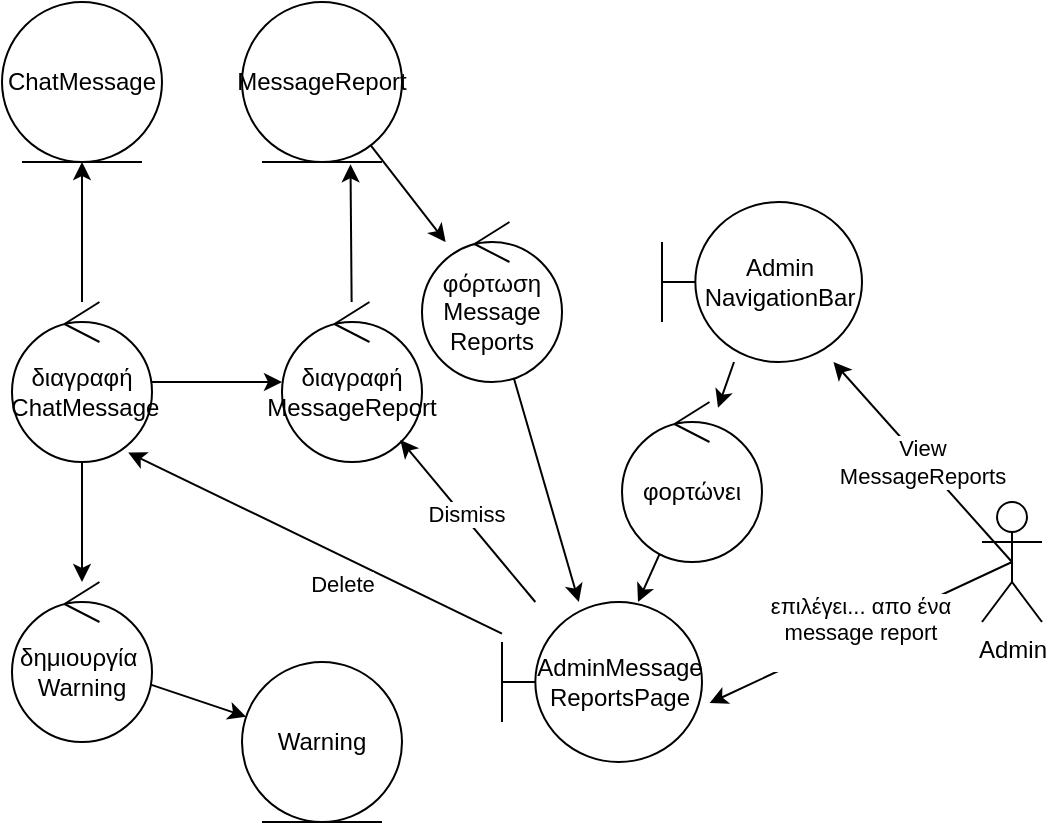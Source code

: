 <mxfile version="27.0.2">
  <diagram name="Page-1" id="gA3G4DaGv4zulem_oDaO">
    <mxGraphModel dx="512" dy="1821" grid="1" gridSize="10" guides="1" tooltips="1" connect="1" arrows="1" fold="1" page="1" pageScale="1" pageWidth="827" pageHeight="1169" math="0" shadow="0">
      <root>
        <mxCell id="0" />
        <mxCell id="1" parent="0" />
        <mxCell id="Scl-Rc-_g2JWEkUubuvL-41" style="edgeStyle=none;rounded=0;orthogonalLoop=1;jettySize=auto;html=1;entryX=-0.03;entryY=0.508;entryDx=0;entryDy=0;entryPerimeter=0;" parent="1" edge="1">
          <mxGeometry relative="1" as="geometry">
            <mxPoint x="247" y="160.64" as="targetPoint" />
            <Array as="points">
              <mxPoint x="60" y="410" />
              <mxPoint x="60" y="160" />
            </Array>
          </mxGeometry>
        </mxCell>
        <mxCell id="FV_NRp794sCj4rbacIUI-36" value="" style="edgeStyle=none;rounded=0;orthogonalLoop=1;jettySize=auto;html=1;" parent="1" source="FV_NRp794sCj4rbacIUI-9" target="FV_NRp794sCj4rbacIUI-35" edge="1">
          <mxGeometry relative="1" as="geometry" />
        </mxCell>
        <mxCell id="FV_NRp794sCj4rbacIUI-9" value="MessageReport" style="ellipse;shape=umlEntity;whiteSpace=wrap;html=1;" parent="1" vertex="1">
          <mxGeometry x="660" y="-90" width="80" height="80" as="geometry" />
        </mxCell>
        <mxCell id="FV_NRp794sCj4rbacIUI-10" value="ChatMessage" style="ellipse;shape=umlEntity;whiteSpace=wrap;html=1;" parent="1" vertex="1">
          <mxGeometry x="540" y="-90" width="80" height="80" as="geometry" />
        </mxCell>
        <mxCell id="vChYiU1hhNN2X6C9yqNC-2" style="rounded=0;orthogonalLoop=1;jettySize=auto;html=1;exitX=0.5;exitY=0.5;exitDx=0;exitDy=0;exitPerimeter=0;" edge="1" parent="1" source="FV_NRp794sCj4rbacIUI-30" target="vChYiU1hhNN2X6C9yqNC-1">
          <mxGeometry relative="1" as="geometry" />
        </mxCell>
        <mxCell id="vChYiU1hhNN2X6C9yqNC-6" value="View&lt;div&gt;MessageReports&lt;/div&gt;" style="edgeLabel;html=1;align=center;verticalAlign=middle;resizable=0;points=[];" vertex="1" connectable="0" parent="vChYiU1hhNN2X6C9yqNC-2">
          <mxGeometry x="0.009" relative="1" as="geometry">
            <mxPoint as="offset" />
          </mxGeometry>
        </mxCell>
        <mxCell id="FV_NRp794sCj4rbacIUI-30" value="Admin" style="shape=umlActor;verticalLabelPosition=bottom;verticalAlign=top;html=1;outlineConnect=0;" parent="1" vertex="1">
          <mxGeometry x="1030" y="160" width="30" height="60" as="geometry" />
        </mxCell>
        <mxCell id="FV_NRp794sCj4rbacIUI-32" value="AdminMessage&lt;div&gt;ReportsPage&lt;/div&gt;" style="shape=umlBoundary;whiteSpace=wrap;html=1;" parent="1" vertex="1">
          <mxGeometry x="790" y="210" width="100" height="80" as="geometry" />
        </mxCell>
        <mxCell id="FV_NRp794sCj4rbacIUI-33" style="edgeStyle=none;rounded=0;orthogonalLoop=1;jettySize=auto;html=1;exitX=0.5;exitY=0.5;exitDx=0;exitDy=0;exitPerimeter=0;entryX=1.038;entryY=0.632;entryDx=0;entryDy=0;entryPerimeter=0;" parent="1" source="FV_NRp794sCj4rbacIUI-30" target="FV_NRp794sCj4rbacIUI-32" edge="1">
          <mxGeometry relative="1" as="geometry" />
        </mxCell>
        <mxCell id="FV_NRp794sCj4rbacIUI-34" value="επιλέγει... απο ένα&lt;div&gt;message report&lt;br&gt;&lt;div&gt;&lt;br&gt;&lt;/div&gt;&lt;/div&gt;" style="edgeLabel;html=1;align=center;verticalAlign=middle;resizable=0;points=[];" parent="FV_NRp794sCj4rbacIUI-33" vertex="1" connectable="0">
          <mxGeometry x="-0.003" relative="1" as="geometry">
            <mxPoint x="-1" as="offset" />
          </mxGeometry>
        </mxCell>
        <mxCell id="FV_NRp794sCj4rbacIUI-38" value="" style="edgeStyle=none;rounded=0;orthogonalLoop=1;jettySize=auto;html=1;" parent="1" source="FV_NRp794sCj4rbacIUI-35" target="FV_NRp794sCj4rbacIUI-32" edge="1">
          <mxGeometry relative="1" as="geometry" />
        </mxCell>
        <mxCell id="FV_NRp794sCj4rbacIUI-35" value="φόρτωση Message Reports" style="ellipse;shape=umlControl;whiteSpace=wrap;html=1;" parent="1" vertex="1">
          <mxGeometry x="750" y="20" width="70" height="80" as="geometry" />
        </mxCell>
        <mxCell id="FV_NRp794sCj4rbacIUI-41" value="" style="edgeStyle=none;rounded=0;orthogonalLoop=1;jettySize=auto;html=1;" parent="1" source="FV_NRp794sCj4rbacIUI-39" target="FV_NRp794sCj4rbacIUI-10" edge="1">
          <mxGeometry relative="1" as="geometry" />
        </mxCell>
        <mxCell id="vChYiU1hhNN2X6C9yqNC-10" value="" style="edgeStyle=none;rounded=0;orthogonalLoop=1;jettySize=auto;html=1;" edge="1" parent="1" source="FV_NRp794sCj4rbacIUI-39" target="FV_NRp794sCj4rbacIUI-44">
          <mxGeometry relative="1" as="geometry" />
        </mxCell>
        <mxCell id="FV_NRp794sCj4rbacIUI-39" value="διαγραφή&lt;div&gt;&amp;nbsp;ChatMessage&lt;/div&gt;" style="ellipse;shape=umlControl;whiteSpace=wrap;html=1;" parent="1" vertex="1">
          <mxGeometry x="545" y="60" width="70" height="80" as="geometry" />
        </mxCell>
        <mxCell id="FV_NRp794sCj4rbacIUI-40" style="edgeStyle=none;rounded=0;orthogonalLoop=1;jettySize=auto;html=1;entryX=0.83;entryY=0.941;entryDx=0;entryDy=0;entryPerimeter=0;" parent="1" source="FV_NRp794sCj4rbacIUI-32" target="FV_NRp794sCj4rbacIUI-39" edge="1">
          <mxGeometry relative="1" as="geometry">
            <mxPoint x="678.421" y="213.975" as="sourcePoint" />
          </mxGeometry>
        </mxCell>
        <mxCell id="FV_NRp794sCj4rbacIUI-43" value="Delete" style="edgeLabel;html=1;align=center;verticalAlign=middle;resizable=0;points=[];" parent="FV_NRp794sCj4rbacIUI-40" vertex="1" connectable="0">
          <mxGeometry x="0.061" y="2" relative="1" as="geometry">
            <mxPoint x="20" y="21" as="offset" />
          </mxGeometry>
        </mxCell>
        <mxCell id="vChYiU1hhNN2X6C9yqNC-12" style="edgeStyle=none;rounded=0;orthogonalLoop=1;jettySize=auto;html=1;" edge="1" parent="1" source="FV_NRp794sCj4rbacIUI-39" target="vChYiU1hhNN2X6C9yqNC-11">
          <mxGeometry relative="1" as="geometry" />
        </mxCell>
        <mxCell id="FV_NRp794sCj4rbacIUI-44" value="διαγραφή&lt;div&gt;MessageReport&lt;/div&gt;" style="ellipse;shape=umlControl;whiteSpace=wrap;html=1;" parent="1" vertex="1">
          <mxGeometry x="680" y="60" width="70" height="80" as="geometry" />
        </mxCell>
        <mxCell id="FV_NRp794sCj4rbacIUI-47" value="" style="edgeStyle=none;rounded=0;orthogonalLoop=1;jettySize=auto;html=1;" parent="1" source="FV_NRp794sCj4rbacIUI-32" target="FV_NRp794sCj4rbacIUI-44" edge="1">
          <mxGeometry relative="1" as="geometry">
            <mxPoint x="707.791" y="200.127" as="sourcePoint" />
          </mxGeometry>
        </mxCell>
        <mxCell id="FV_NRp794sCj4rbacIUI-48" value="Dismiss" style="edgeLabel;html=1;align=center;verticalAlign=middle;resizable=0;points=[];" parent="FV_NRp794sCj4rbacIUI-47" vertex="1" connectable="0">
          <mxGeometry x="0.073" y="-1" relative="1" as="geometry">
            <mxPoint as="offset" />
          </mxGeometry>
        </mxCell>
        <mxCell id="FV_NRp794sCj4rbacIUI-49" style="edgeStyle=none;rounded=0;orthogonalLoop=1;jettySize=auto;html=1;entryX=0.678;entryY=1.014;entryDx=0;entryDy=0;entryPerimeter=0;" parent="1" source="FV_NRp794sCj4rbacIUI-44" target="FV_NRp794sCj4rbacIUI-9" edge="1">
          <mxGeometry relative="1" as="geometry" />
        </mxCell>
        <mxCell id="vChYiU1hhNN2X6C9yqNC-4" style="rounded=0;orthogonalLoop=1;jettySize=auto;html=1;" edge="1" parent="1" source="vChYiU1hhNN2X6C9yqNC-1" target="vChYiU1hhNN2X6C9yqNC-3">
          <mxGeometry relative="1" as="geometry" />
        </mxCell>
        <mxCell id="vChYiU1hhNN2X6C9yqNC-1" value="Admin&lt;div&gt;NavigationBar&lt;/div&gt;" style="shape=umlBoundary;whiteSpace=wrap;html=1;" vertex="1" parent="1">
          <mxGeometry x="870" y="10" width="100" height="80" as="geometry" />
        </mxCell>
        <mxCell id="vChYiU1hhNN2X6C9yqNC-5" value="" style="edgeStyle=none;rounded=0;orthogonalLoop=1;jettySize=auto;html=1;" edge="1" parent="1" source="vChYiU1hhNN2X6C9yqNC-3" target="FV_NRp794sCj4rbacIUI-32">
          <mxGeometry relative="1" as="geometry" />
        </mxCell>
        <mxCell id="vChYiU1hhNN2X6C9yqNC-3" value="φορτώνει" style="ellipse;shape=umlControl;whiteSpace=wrap;html=1;" vertex="1" parent="1">
          <mxGeometry x="850" y="110" width="70" height="80" as="geometry" />
        </mxCell>
        <mxCell id="vChYiU1hhNN2X6C9yqNC-14" style="edgeStyle=none;rounded=0;orthogonalLoop=1;jettySize=auto;html=1;" edge="1" parent="1" source="vChYiU1hhNN2X6C9yqNC-11" target="vChYiU1hhNN2X6C9yqNC-13">
          <mxGeometry relative="1" as="geometry" />
        </mxCell>
        <mxCell id="vChYiU1hhNN2X6C9yqNC-11" value="δημιουργία&amp;nbsp;&lt;div&gt;Warning&lt;/div&gt;" style="ellipse;shape=umlControl;whiteSpace=wrap;html=1;" vertex="1" parent="1">
          <mxGeometry x="545" y="200" width="70" height="80" as="geometry" />
        </mxCell>
        <mxCell id="vChYiU1hhNN2X6C9yqNC-13" value="Warning" style="ellipse;shape=umlEntity;whiteSpace=wrap;html=1;" vertex="1" parent="1">
          <mxGeometry x="660" y="240" width="80" height="80" as="geometry" />
        </mxCell>
      </root>
    </mxGraphModel>
  </diagram>
</mxfile>
